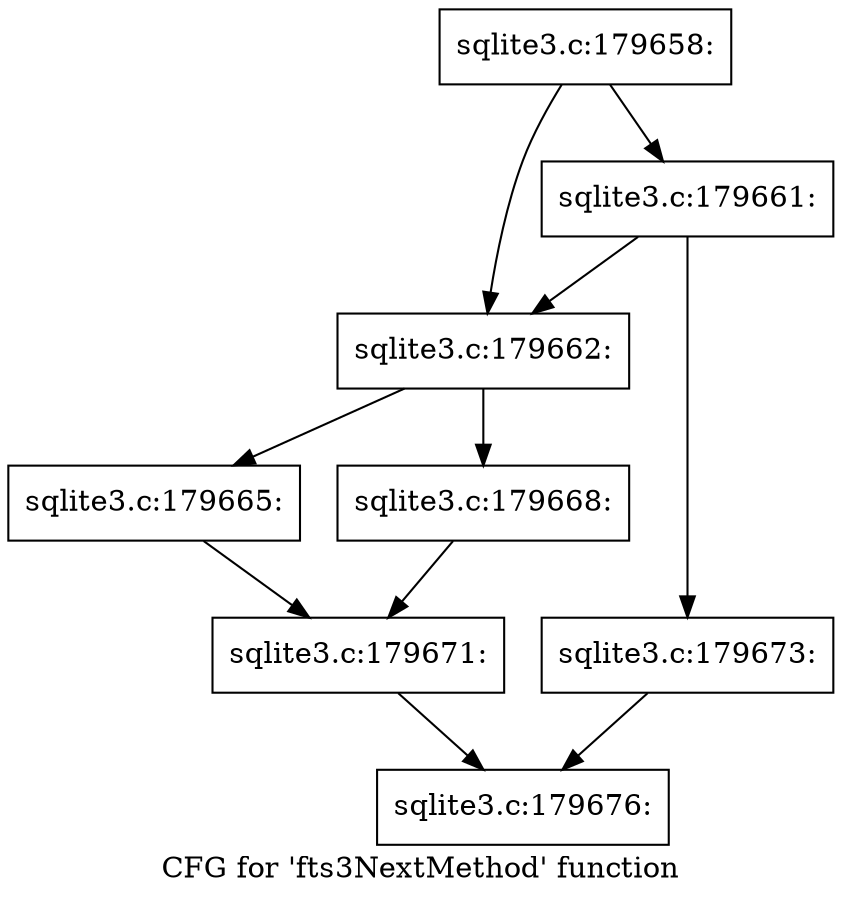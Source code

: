 digraph "CFG for 'fts3NextMethod' function" {
	label="CFG for 'fts3NextMethod' function";

	Node0x55c0f90ce1a0 [shape=record,label="{sqlite3.c:179658:}"];
	Node0x55c0f90ce1a0 -> Node0x55c0faf71a00;
	Node0x55c0f90ce1a0 -> Node0x55c0faf71af0;
	Node0x55c0faf71af0 [shape=record,label="{sqlite3.c:179661:}"];
	Node0x55c0faf71af0 -> Node0x55c0faf71a00;
	Node0x55c0faf71af0 -> Node0x55c0faf71aa0;
	Node0x55c0faf71a00 [shape=record,label="{sqlite3.c:179662:}"];
	Node0x55c0faf71a00 -> Node0x55c0faf72de0;
	Node0x55c0faf71a00 -> Node0x55c0faf72e80;
	Node0x55c0faf72de0 [shape=record,label="{sqlite3.c:179665:}"];
	Node0x55c0faf72de0 -> Node0x55c0faf72e30;
	Node0x55c0faf72e80 [shape=record,label="{sqlite3.c:179668:}"];
	Node0x55c0faf72e80 -> Node0x55c0faf72e30;
	Node0x55c0faf72e30 [shape=record,label="{sqlite3.c:179671:}"];
	Node0x55c0faf72e30 -> Node0x55c0faf71a50;
	Node0x55c0faf71aa0 [shape=record,label="{sqlite3.c:179673:}"];
	Node0x55c0faf71aa0 -> Node0x55c0faf71a50;
	Node0x55c0faf71a50 [shape=record,label="{sqlite3.c:179676:}"];
}
